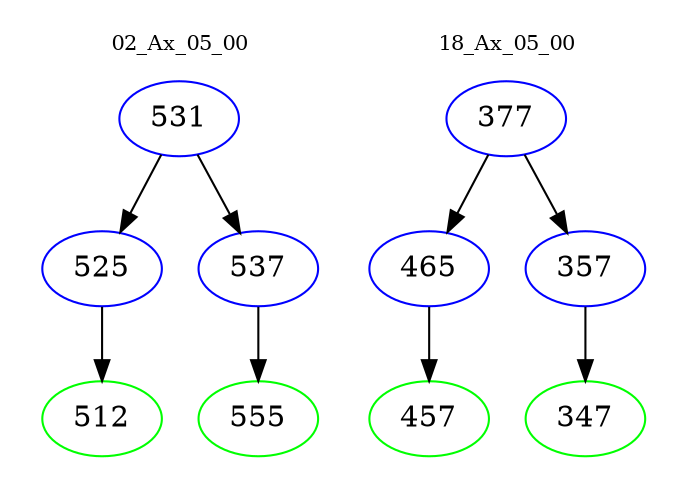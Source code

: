 digraph{
subgraph cluster_0 {
color = white
label = "02_Ax_05_00";
fontsize=10;
T0_531 [label="531", color="blue"]
T0_531 -> T0_525 [color="black"]
T0_525 [label="525", color="blue"]
T0_525 -> T0_512 [color="black"]
T0_512 [label="512", color="green"]
T0_531 -> T0_537 [color="black"]
T0_537 [label="537", color="blue"]
T0_537 -> T0_555 [color="black"]
T0_555 [label="555", color="green"]
}
subgraph cluster_1 {
color = white
label = "18_Ax_05_00";
fontsize=10;
T1_377 [label="377", color="blue"]
T1_377 -> T1_465 [color="black"]
T1_465 [label="465", color="blue"]
T1_465 -> T1_457 [color="black"]
T1_457 [label="457", color="green"]
T1_377 -> T1_357 [color="black"]
T1_357 [label="357", color="blue"]
T1_357 -> T1_347 [color="black"]
T1_347 [label="347", color="green"]
}
}

